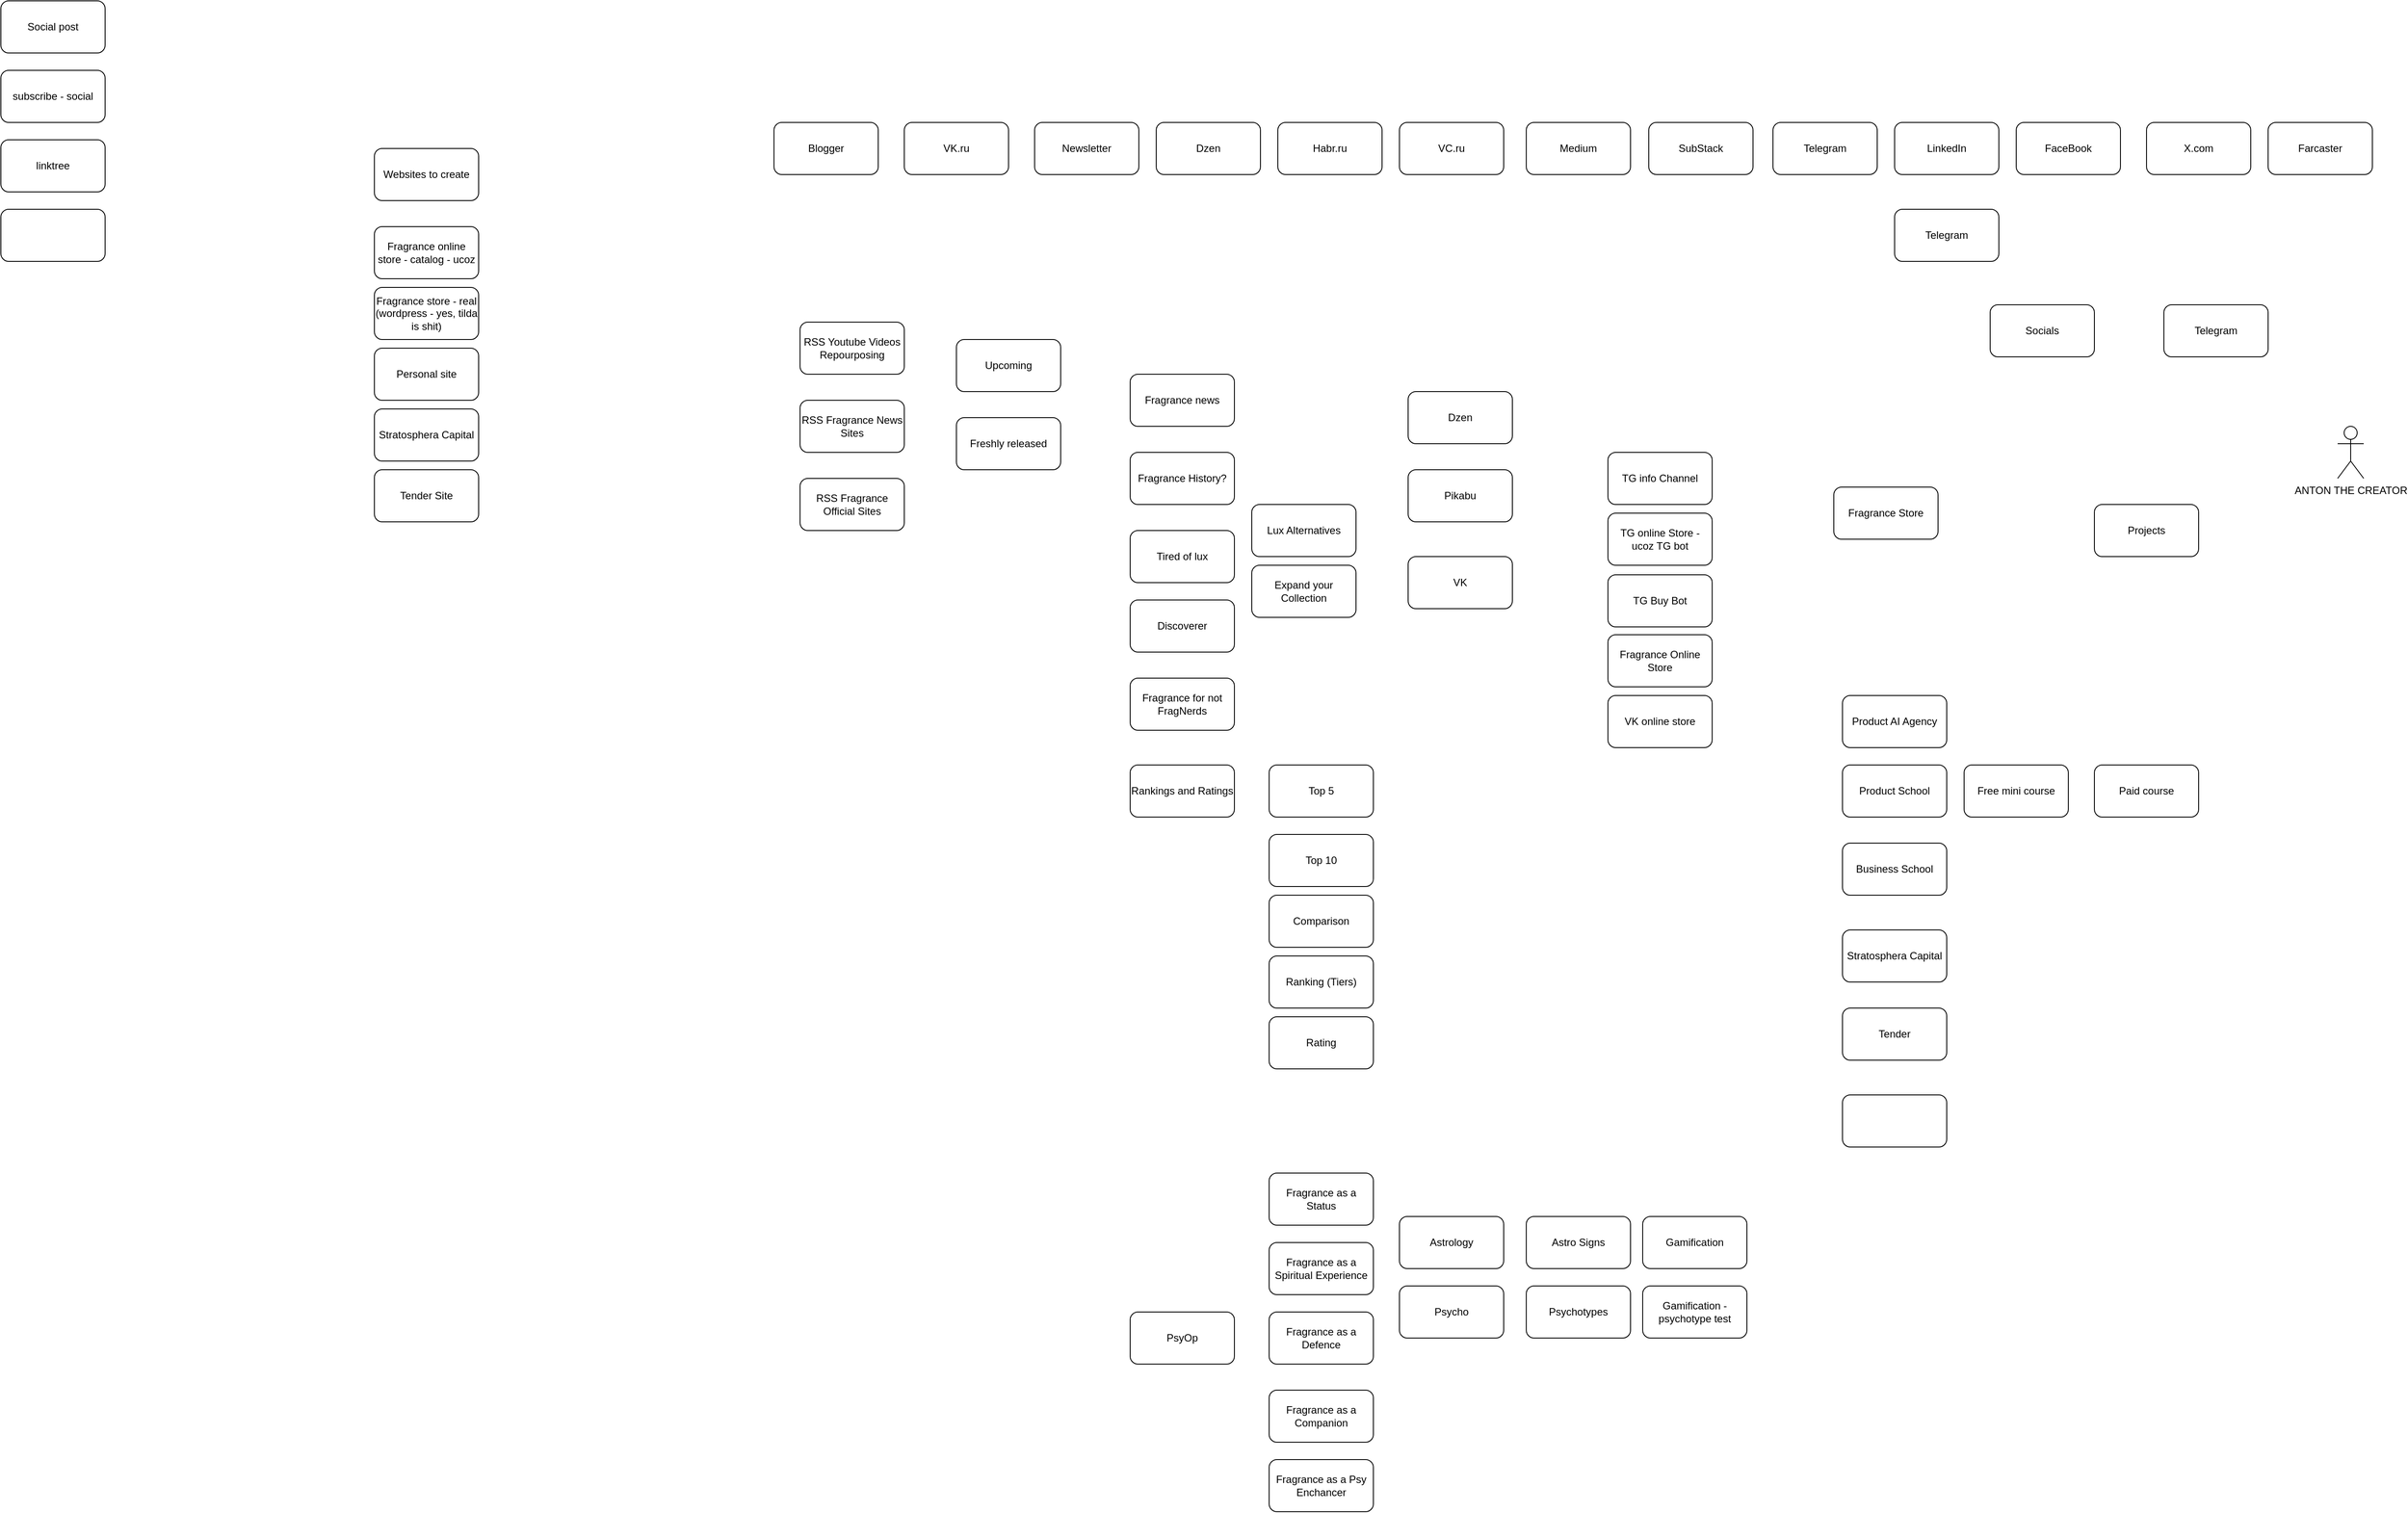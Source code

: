 <mxfile version="24.7.7">
  <diagram id="C5RBs43oDa-KdzZeNtuy" name="Page-1">
    <mxGraphModel dx="3974" dy="1998" grid="1" gridSize="10" guides="1" tooltips="1" connect="1" arrows="1" fold="1" page="1" pageScale="1" pageWidth="827" pageHeight="1169" math="0" shadow="0">
      <root>
        <mxCell id="WIyWlLk6GJQsqaUBKTNV-0" />
        <mxCell id="WIyWlLk6GJQsqaUBKTNV-1" parent="WIyWlLk6GJQsqaUBKTNV-0" />
        <mxCell id="qxe3Rvk0tDnrJfnU4pzb-0" value="ANTON THE CREATOR" style="shape=umlActor;verticalLabelPosition=bottom;verticalAlign=top;html=1;outlineConnect=0;" vertex="1" parent="WIyWlLk6GJQsqaUBKTNV-1">
          <mxGeometry x="320" y="230" width="30" height="60" as="geometry" />
        </mxCell>
        <mxCell id="qxe3Rvk0tDnrJfnU4pzb-4" value="Socials" style="rounded=1;whiteSpace=wrap;html=1;" vertex="1" parent="WIyWlLk6GJQsqaUBKTNV-1">
          <mxGeometry x="-80" y="90" width="120" height="60" as="geometry" />
        </mxCell>
        <mxCell id="qxe3Rvk0tDnrJfnU4pzb-5" value="Telegram" style="rounded=1;whiteSpace=wrap;html=1;" vertex="1" parent="WIyWlLk6GJQsqaUBKTNV-1">
          <mxGeometry x="-190" y="-20" width="120" height="60" as="geometry" />
        </mxCell>
        <mxCell id="qxe3Rvk0tDnrJfnU4pzb-6" value="FaceBook" style="rounded=1;whiteSpace=wrap;html=1;" vertex="1" parent="WIyWlLk6GJQsqaUBKTNV-1">
          <mxGeometry x="-50" y="-120" width="120" height="60" as="geometry" />
        </mxCell>
        <mxCell id="qxe3Rvk0tDnrJfnU4pzb-7" value="LinkedIn" style="rounded=1;whiteSpace=wrap;html=1;" vertex="1" parent="WIyWlLk6GJQsqaUBKTNV-1">
          <mxGeometry x="-190" y="-120" width="120" height="60" as="geometry" />
        </mxCell>
        <mxCell id="qxe3Rvk0tDnrJfnU4pzb-8" value="Telegram" style="rounded=1;whiteSpace=wrap;html=1;" vertex="1" parent="WIyWlLk6GJQsqaUBKTNV-1">
          <mxGeometry x="-330" y="-120" width="120" height="60" as="geometry" />
        </mxCell>
        <mxCell id="qxe3Rvk0tDnrJfnU4pzb-9" value="Telegram" style="rounded=1;whiteSpace=wrap;html=1;" vertex="1" parent="WIyWlLk6GJQsqaUBKTNV-1">
          <mxGeometry x="120" y="90" width="120" height="60" as="geometry" />
        </mxCell>
        <mxCell id="qxe3Rvk0tDnrJfnU4pzb-10" value="Projects" style="rounded=1;whiteSpace=wrap;html=1;" vertex="1" parent="WIyWlLk6GJQsqaUBKTNV-1">
          <mxGeometry x="40" y="320" width="120" height="60" as="geometry" />
        </mxCell>
        <mxCell id="qxe3Rvk0tDnrJfnU4pzb-11" value="Fragrance Store" style="rounded=1;whiteSpace=wrap;html=1;" vertex="1" parent="WIyWlLk6GJQsqaUBKTNV-1">
          <mxGeometry x="-260" y="300" width="120" height="60" as="geometry" />
        </mxCell>
        <mxCell id="qxe3Rvk0tDnrJfnU4pzb-12" value="Product School" style="rounded=1;whiteSpace=wrap;html=1;" vertex="1" parent="WIyWlLk6GJQsqaUBKTNV-1">
          <mxGeometry x="-250" y="620" width="120" height="60" as="geometry" />
        </mxCell>
        <mxCell id="qxe3Rvk0tDnrJfnU4pzb-13" value="Business School" style="rounded=1;whiteSpace=wrap;html=1;" vertex="1" parent="WIyWlLk6GJQsqaUBKTNV-1">
          <mxGeometry x="-250" y="710" width="120" height="60" as="geometry" />
        </mxCell>
        <mxCell id="qxe3Rvk0tDnrJfnU4pzb-14" value="Stratosphera Capital" style="rounded=1;whiteSpace=wrap;html=1;" vertex="1" parent="WIyWlLk6GJQsqaUBKTNV-1">
          <mxGeometry x="-250" y="810" width="120" height="60" as="geometry" />
        </mxCell>
        <mxCell id="qxe3Rvk0tDnrJfnU4pzb-15" value="Tender" style="rounded=1;whiteSpace=wrap;html=1;" vertex="1" parent="WIyWlLk6GJQsqaUBKTNV-1">
          <mxGeometry x="-250" y="900" width="120" height="60" as="geometry" />
        </mxCell>
        <mxCell id="qxe3Rvk0tDnrJfnU4pzb-16" value="TG info Channel" style="rounded=1;whiteSpace=wrap;html=1;" vertex="1" parent="WIyWlLk6GJQsqaUBKTNV-1">
          <mxGeometry x="-520" y="260" width="120" height="60" as="geometry" />
        </mxCell>
        <mxCell id="qxe3Rvk0tDnrJfnU4pzb-17" value="TG Buy Bot" style="rounded=1;whiteSpace=wrap;html=1;" vertex="1" parent="WIyWlLk6GJQsqaUBKTNV-1">
          <mxGeometry x="-520" y="401" width="120" height="60" as="geometry" />
        </mxCell>
        <mxCell id="qxe3Rvk0tDnrJfnU4pzb-18" value="Product AI Agency" style="rounded=1;whiteSpace=wrap;html=1;" vertex="1" parent="WIyWlLk6GJQsqaUBKTNV-1">
          <mxGeometry x="-250" y="540" width="120" height="60" as="geometry" />
        </mxCell>
        <mxCell id="qxe3Rvk0tDnrJfnU4pzb-19" value="SubStack" style="rounded=1;whiteSpace=wrap;html=1;" vertex="1" parent="WIyWlLk6GJQsqaUBKTNV-1">
          <mxGeometry x="-473" y="-120" width="120" height="60" as="geometry" />
        </mxCell>
        <mxCell id="qxe3Rvk0tDnrJfnU4pzb-20" value="" style="rounded=1;whiteSpace=wrap;html=1;" vertex="1" parent="WIyWlLk6GJQsqaUBKTNV-1">
          <mxGeometry x="-250" y="1000" width="120" height="60" as="geometry" />
        </mxCell>
        <mxCell id="qxe3Rvk0tDnrJfnU4pzb-21" value="Dzen" style="rounded=1;whiteSpace=wrap;html=1;" vertex="1" parent="WIyWlLk6GJQsqaUBKTNV-1">
          <mxGeometry x="-750" y="190" width="120" height="60" as="geometry" />
        </mxCell>
        <mxCell id="qxe3Rvk0tDnrJfnU4pzb-22" value="Pikabu" style="rounded=1;whiteSpace=wrap;html=1;" vertex="1" parent="WIyWlLk6GJQsqaUBKTNV-1">
          <mxGeometry x="-750" y="280" width="120" height="60" as="geometry" />
        </mxCell>
        <mxCell id="qxe3Rvk0tDnrJfnU4pzb-23" value="VK" style="rounded=1;whiteSpace=wrap;html=1;" vertex="1" parent="WIyWlLk6GJQsqaUBKTNV-1">
          <mxGeometry x="-750" y="380" width="120" height="60" as="geometry" />
        </mxCell>
        <mxCell id="qxe3Rvk0tDnrJfnU4pzb-24" value="Fragrance news" style="rounded=1;whiteSpace=wrap;html=1;" vertex="1" parent="WIyWlLk6GJQsqaUBKTNV-1">
          <mxGeometry x="-1070" y="170" width="120" height="60" as="geometry" />
        </mxCell>
        <mxCell id="qxe3Rvk0tDnrJfnU4pzb-25" value="Fragrance History?" style="rounded=1;whiteSpace=wrap;html=1;" vertex="1" parent="WIyWlLk6GJQsqaUBKTNV-1">
          <mxGeometry x="-1070" y="260" width="120" height="60" as="geometry" />
        </mxCell>
        <mxCell id="qxe3Rvk0tDnrJfnU4pzb-26" value="Tired of lux" style="rounded=1;whiteSpace=wrap;html=1;" vertex="1" parent="WIyWlLk6GJQsqaUBKTNV-1">
          <mxGeometry x="-1070" y="350" width="120" height="60" as="geometry" />
        </mxCell>
        <mxCell id="qxe3Rvk0tDnrJfnU4pzb-27" value="Fragrance Online Store" style="rounded=1;whiteSpace=wrap;html=1;" vertex="1" parent="WIyWlLk6GJQsqaUBKTNV-1">
          <mxGeometry x="-520" y="470" width="120" height="60" as="geometry" />
        </mxCell>
        <mxCell id="qxe3Rvk0tDnrJfnU4pzb-28" value="VK online store" style="rounded=1;whiteSpace=wrap;html=1;" vertex="1" parent="WIyWlLk6GJQsqaUBKTNV-1">
          <mxGeometry x="-520" y="540" width="120" height="60" as="geometry" />
        </mxCell>
        <mxCell id="qxe3Rvk0tDnrJfnU4pzb-29" value="RSS Youtube Videos Repourposing" style="rounded=1;whiteSpace=wrap;html=1;" vertex="1" parent="WIyWlLk6GJQsqaUBKTNV-1">
          <mxGeometry x="-1450" y="110" width="120" height="60" as="geometry" />
        </mxCell>
        <mxCell id="qxe3Rvk0tDnrJfnU4pzb-30" value="RSS Fragrance News Sites" style="rounded=1;whiteSpace=wrap;html=1;" vertex="1" parent="WIyWlLk6GJQsqaUBKTNV-1">
          <mxGeometry x="-1450" y="200" width="120" height="60" as="geometry" />
        </mxCell>
        <mxCell id="qxe3Rvk0tDnrJfnU4pzb-31" value="RSS Fragrance Official Sites" style="rounded=1;whiteSpace=wrap;html=1;" vertex="1" parent="WIyWlLk6GJQsqaUBKTNV-1">
          <mxGeometry x="-1450" y="290" width="120" height="60" as="geometry" />
        </mxCell>
        <mxCell id="qxe3Rvk0tDnrJfnU4pzb-32" value="Discoverer" style="rounded=1;whiteSpace=wrap;html=1;" vertex="1" parent="WIyWlLk6GJQsqaUBKTNV-1">
          <mxGeometry x="-1070" y="430" width="120" height="60" as="geometry" />
        </mxCell>
        <mxCell id="qxe3Rvk0tDnrJfnU4pzb-33" value="Fragrance for not FragNerds" style="rounded=1;whiteSpace=wrap;html=1;" vertex="1" parent="WIyWlLk6GJQsqaUBKTNV-1">
          <mxGeometry x="-1070" y="520" width="120" height="60" as="geometry" />
        </mxCell>
        <mxCell id="qxe3Rvk0tDnrJfnU4pzb-34" value="Rankings and Ratings" style="rounded=1;whiteSpace=wrap;html=1;" vertex="1" parent="WIyWlLk6GJQsqaUBKTNV-1">
          <mxGeometry x="-1070" y="620" width="120" height="60" as="geometry" />
        </mxCell>
        <mxCell id="qxe3Rvk0tDnrJfnU4pzb-35" value="Top 5" style="rounded=1;whiteSpace=wrap;html=1;" vertex="1" parent="WIyWlLk6GJQsqaUBKTNV-1">
          <mxGeometry x="-910" y="620" width="120" height="60" as="geometry" />
        </mxCell>
        <mxCell id="qxe3Rvk0tDnrJfnU4pzb-36" value="Top 10" style="rounded=1;whiteSpace=wrap;html=1;" vertex="1" parent="WIyWlLk6GJQsqaUBKTNV-1">
          <mxGeometry x="-910" y="700" width="120" height="60" as="geometry" />
        </mxCell>
        <mxCell id="qxe3Rvk0tDnrJfnU4pzb-37" value="Comparison" style="rounded=1;whiteSpace=wrap;html=1;" vertex="1" parent="WIyWlLk6GJQsqaUBKTNV-1">
          <mxGeometry x="-910" y="770" width="120" height="60" as="geometry" />
        </mxCell>
        <mxCell id="qxe3Rvk0tDnrJfnU4pzb-38" value="Ranking (Tiers)" style="rounded=1;whiteSpace=wrap;html=1;" vertex="1" parent="WIyWlLk6GJQsqaUBKTNV-1">
          <mxGeometry x="-910" y="840" width="120" height="60" as="geometry" />
        </mxCell>
        <mxCell id="qxe3Rvk0tDnrJfnU4pzb-39" value="PsyOp" style="rounded=1;whiteSpace=wrap;html=1;" vertex="1" parent="WIyWlLk6GJQsqaUBKTNV-1">
          <mxGeometry x="-1070" y="1250" width="120" height="60" as="geometry" />
        </mxCell>
        <mxCell id="qxe3Rvk0tDnrJfnU4pzb-40" value="Fragrance as a Status" style="rounded=1;whiteSpace=wrap;html=1;" vertex="1" parent="WIyWlLk6GJQsqaUBKTNV-1">
          <mxGeometry x="-910" y="1090" width="120" height="60" as="geometry" />
        </mxCell>
        <mxCell id="qxe3Rvk0tDnrJfnU4pzb-41" value="Fragrance as a Spiritual Experience" style="rounded=1;whiteSpace=wrap;html=1;" vertex="1" parent="WIyWlLk6GJQsqaUBKTNV-1">
          <mxGeometry x="-910" y="1170" width="120" height="60" as="geometry" />
        </mxCell>
        <mxCell id="qxe3Rvk0tDnrJfnU4pzb-42" value="Fragrance as a Defence" style="rounded=1;whiteSpace=wrap;html=1;" vertex="1" parent="WIyWlLk6GJQsqaUBKTNV-1">
          <mxGeometry x="-910" y="1250" width="120" height="60" as="geometry" />
        </mxCell>
        <mxCell id="qxe3Rvk0tDnrJfnU4pzb-43" value="Fragrance as a Companion" style="rounded=1;whiteSpace=wrap;html=1;" vertex="1" parent="WIyWlLk6GJQsqaUBKTNV-1">
          <mxGeometry x="-910" y="1340" width="120" height="60" as="geometry" />
        </mxCell>
        <mxCell id="qxe3Rvk0tDnrJfnU4pzb-44" value="Astrology" style="rounded=1;whiteSpace=wrap;html=1;" vertex="1" parent="WIyWlLk6GJQsqaUBKTNV-1">
          <mxGeometry x="-760" y="1140" width="120" height="60" as="geometry" />
        </mxCell>
        <mxCell id="qxe3Rvk0tDnrJfnU4pzb-45" value="Fragrance as a Psy Enchancer" style="rounded=1;whiteSpace=wrap;html=1;" vertex="1" parent="WIyWlLk6GJQsqaUBKTNV-1">
          <mxGeometry x="-910" y="1420" width="120" height="60" as="geometry" />
        </mxCell>
        <mxCell id="qxe3Rvk0tDnrJfnU4pzb-46" value="Rating" style="rounded=1;whiteSpace=wrap;html=1;" vertex="1" parent="WIyWlLk6GJQsqaUBKTNV-1">
          <mxGeometry x="-910" y="910" width="120" height="60" as="geometry" />
        </mxCell>
        <mxCell id="qxe3Rvk0tDnrJfnU4pzb-47" value="Upcoming" style="rounded=1;whiteSpace=wrap;html=1;" vertex="1" parent="WIyWlLk6GJQsqaUBKTNV-1">
          <mxGeometry x="-1270" y="130" width="120" height="60" as="geometry" />
        </mxCell>
        <mxCell id="qxe3Rvk0tDnrJfnU4pzb-48" value="Freshly released" style="rounded=1;whiteSpace=wrap;html=1;" vertex="1" parent="WIyWlLk6GJQsqaUBKTNV-1">
          <mxGeometry x="-1270" y="220" width="120" height="60" as="geometry" />
        </mxCell>
        <mxCell id="qxe3Rvk0tDnrJfnU4pzb-49" value="Lux Alternatives" style="rounded=1;whiteSpace=wrap;html=1;" vertex="1" parent="WIyWlLk6GJQsqaUBKTNV-1">
          <mxGeometry x="-930" y="320" width="120" height="60" as="geometry" />
        </mxCell>
        <mxCell id="qxe3Rvk0tDnrJfnU4pzb-50" value="Expand your Collection" style="rounded=1;whiteSpace=wrap;html=1;" vertex="1" parent="WIyWlLk6GJQsqaUBKTNV-1">
          <mxGeometry x="-930" y="390" width="120" height="60" as="geometry" />
        </mxCell>
        <mxCell id="qxe3Rvk0tDnrJfnU4pzb-51" value="Psycho" style="rounded=1;whiteSpace=wrap;html=1;" vertex="1" parent="WIyWlLk6GJQsqaUBKTNV-1">
          <mxGeometry x="-760" y="1220" width="120" height="60" as="geometry" />
        </mxCell>
        <mxCell id="qxe3Rvk0tDnrJfnU4pzb-54" value="Astro Signs" style="rounded=1;whiteSpace=wrap;html=1;" vertex="1" parent="WIyWlLk6GJQsqaUBKTNV-1">
          <mxGeometry x="-614" y="1140" width="120" height="60" as="geometry" />
        </mxCell>
        <mxCell id="qxe3Rvk0tDnrJfnU4pzb-55" value="Psychotypes" style="rounded=1;whiteSpace=wrap;html=1;" vertex="1" parent="WIyWlLk6GJQsqaUBKTNV-1">
          <mxGeometry x="-614" y="1220" width="120" height="60" as="geometry" />
        </mxCell>
        <mxCell id="qxe3Rvk0tDnrJfnU4pzb-56" value="Gamification" style="rounded=1;whiteSpace=wrap;html=1;" vertex="1" parent="WIyWlLk6GJQsqaUBKTNV-1">
          <mxGeometry x="-480" y="1140" width="120" height="60" as="geometry" />
        </mxCell>
        <mxCell id="qxe3Rvk0tDnrJfnU4pzb-57" value="Gamification - psychotype test" style="rounded=1;whiteSpace=wrap;html=1;" vertex="1" parent="WIyWlLk6GJQsqaUBKTNV-1">
          <mxGeometry x="-480" y="1220" width="120" height="60" as="geometry" />
        </mxCell>
        <mxCell id="qxe3Rvk0tDnrJfnU4pzb-58" value="Medium" style="rounded=1;whiteSpace=wrap;html=1;" vertex="1" parent="WIyWlLk6GJQsqaUBKTNV-1">
          <mxGeometry x="-614" y="-120" width="120" height="60" as="geometry" />
        </mxCell>
        <mxCell id="qxe3Rvk0tDnrJfnU4pzb-59" value="VC.ru" style="rounded=1;whiteSpace=wrap;html=1;" vertex="1" parent="WIyWlLk6GJQsqaUBKTNV-1">
          <mxGeometry x="-760" y="-120" width="120" height="60" as="geometry" />
        </mxCell>
        <mxCell id="qxe3Rvk0tDnrJfnU4pzb-60" value="Habr.ru" style="rounded=1;whiteSpace=wrap;html=1;" vertex="1" parent="WIyWlLk6GJQsqaUBKTNV-1">
          <mxGeometry x="-900" y="-120" width="120" height="60" as="geometry" />
        </mxCell>
        <mxCell id="qxe3Rvk0tDnrJfnU4pzb-61" value="X.com" style="rounded=1;whiteSpace=wrap;html=1;" vertex="1" parent="WIyWlLk6GJQsqaUBKTNV-1">
          <mxGeometry x="100" y="-120" width="120" height="60" as="geometry" />
        </mxCell>
        <mxCell id="qxe3Rvk0tDnrJfnU4pzb-62" value="Dzen" style="rounded=1;whiteSpace=wrap;html=1;" vertex="1" parent="WIyWlLk6GJQsqaUBKTNV-1">
          <mxGeometry x="-1040" y="-120" width="120" height="60" as="geometry" />
        </mxCell>
        <mxCell id="qxe3Rvk0tDnrJfnU4pzb-63" value="Newsletter" style="rounded=1;whiteSpace=wrap;html=1;" vertex="1" parent="WIyWlLk6GJQsqaUBKTNV-1">
          <mxGeometry x="-1180" y="-120" width="120" height="60" as="geometry" />
        </mxCell>
        <mxCell id="qxe3Rvk0tDnrJfnU4pzb-64" value="VK.ru" style="rounded=1;whiteSpace=wrap;html=1;" vertex="1" parent="WIyWlLk6GJQsqaUBKTNV-1">
          <mxGeometry x="-1330" y="-120" width="120" height="60" as="geometry" />
        </mxCell>
        <mxCell id="qxe3Rvk0tDnrJfnU4pzb-65" value="Farcaster" style="rounded=1;whiteSpace=wrap;html=1;" vertex="1" parent="WIyWlLk6GJQsqaUBKTNV-1">
          <mxGeometry x="240" y="-120" width="120" height="60" as="geometry" />
        </mxCell>
        <mxCell id="qxe3Rvk0tDnrJfnU4pzb-66" value="TG online Store - ucoz TG bot" style="rounded=1;whiteSpace=wrap;html=1;" vertex="1" parent="WIyWlLk6GJQsqaUBKTNV-1">
          <mxGeometry x="-520" y="330" width="120" height="60" as="geometry" />
        </mxCell>
        <mxCell id="qxe3Rvk0tDnrJfnU4pzb-67" value="Free mini course" style="rounded=1;whiteSpace=wrap;html=1;" vertex="1" parent="WIyWlLk6GJQsqaUBKTNV-1">
          <mxGeometry x="-110" y="620" width="120" height="60" as="geometry" />
        </mxCell>
        <mxCell id="qxe3Rvk0tDnrJfnU4pzb-68" value="Paid course" style="rounded=1;whiteSpace=wrap;html=1;" vertex="1" parent="WIyWlLk6GJQsqaUBKTNV-1">
          <mxGeometry x="40" y="620" width="120" height="60" as="geometry" />
        </mxCell>
        <mxCell id="qxe3Rvk0tDnrJfnU4pzb-69" value="Websites to create" style="rounded=1;whiteSpace=wrap;html=1;" vertex="1" parent="WIyWlLk6GJQsqaUBKTNV-1">
          <mxGeometry x="-1940" y="-90" width="120" height="60" as="geometry" />
        </mxCell>
        <mxCell id="qxe3Rvk0tDnrJfnU4pzb-70" value="Fragrance online store - catalog - ucoz" style="rounded=1;whiteSpace=wrap;html=1;" vertex="1" parent="WIyWlLk6GJQsqaUBKTNV-1">
          <mxGeometry x="-1940" width="120" height="60" as="geometry" />
        </mxCell>
        <mxCell id="qxe3Rvk0tDnrJfnU4pzb-71" value="Fragrance store - real (wordpress - yes, tilda is shit)" style="rounded=1;whiteSpace=wrap;html=1;" vertex="1" parent="WIyWlLk6GJQsqaUBKTNV-1">
          <mxGeometry x="-1940" y="70" width="120" height="60" as="geometry" />
        </mxCell>
        <mxCell id="qxe3Rvk0tDnrJfnU4pzb-72" value="Personal site" style="rounded=1;whiteSpace=wrap;html=1;" vertex="1" parent="WIyWlLk6GJQsqaUBKTNV-1">
          <mxGeometry x="-1940" y="140" width="120" height="60" as="geometry" />
        </mxCell>
        <mxCell id="qxe3Rvk0tDnrJfnU4pzb-73" value="Blogger" style="rounded=1;whiteSpace=wrap;html=1;" vertex="1" parent="WIyWlLk6GJQsqaUBKTNV-1">
          <mxGeometry x="-1480" y="-120" width="120" height="60" as="geometry" />
        </mxCell>
        <mxCell id="qxe3Rvk0tDnrJfnU4pzb-74" value="Stratosphera Capital" style="rounded=1;whiteSpace=wrap;html=1;" vertex="1" parent="WIyWlLk6GJQsqaUBKTNV-1">
          <mxGeometry x="-1940" y="210" width="120" height="60" as="geometry" />
        </mxCell>
        <mxCell id="qxe3Rvk0tDnrJfnU4pzb-75" value="Tender Site" style="rounded=1;whiteSpace=wrap;html=1;" vertex="1" parent="WIyWlLk6GJQsqaUBKTNV-1">
          <mxGeometry x="-1940" y="280" width="120" height="60" as="geometry" />
        </mxCell>
        <mxCell id="qxe3Rvk0tDnrJfnU4pzb-76" value="Social post" style="rounded=1;whiteSpace=wrap;html=1;" vertex="1" parent="WIyWlLk6GJQsqaUBKTNV-1">
          <mxGeometry x="-2370" y="-260" width="120" height="60" as="geometry" />
        </mxCell>
        <mxCell id="qxe3Rvk0tDnrJfnU4pzb-77" value="subscribe - social" style="rounded=1;whiteSpace=wrap;html=1;" vertex="1" parent="WIyWlLk6GJQsqaUBKTNV-1">
          <mxGeometry x="-2370" y="-180" width="120" height="60" as="geometry" />
        </mxCell>
        <mxCell id="qxe3Rvk0tDnrJfnU4pzb-78" value="linktree" style="rounded=1;whiteSpace=wrap;html=1;" vertex="1" parent="WIyWlLk6GJQsqaUBKTNV-1">
          <mxGeometry x="-2370" y="-100" width="120" height="60" as="geometry" />
        </mxCell>
        <mxCell id="qxe3Rvk0tDnrJfnU4pzb-79" value="" style="rounded=1;whiteSpace=wrap;html=1;" vertex="1" parent="WIyWlLk6GJQsqaUBKTNV-1">
          <mxGeometry x="-2370" y="-20" width="120" height="60" as="geometry" />
        </mxCell>
      </root>
    </mxGraphModel>
  </diagram>
</mxfile>
